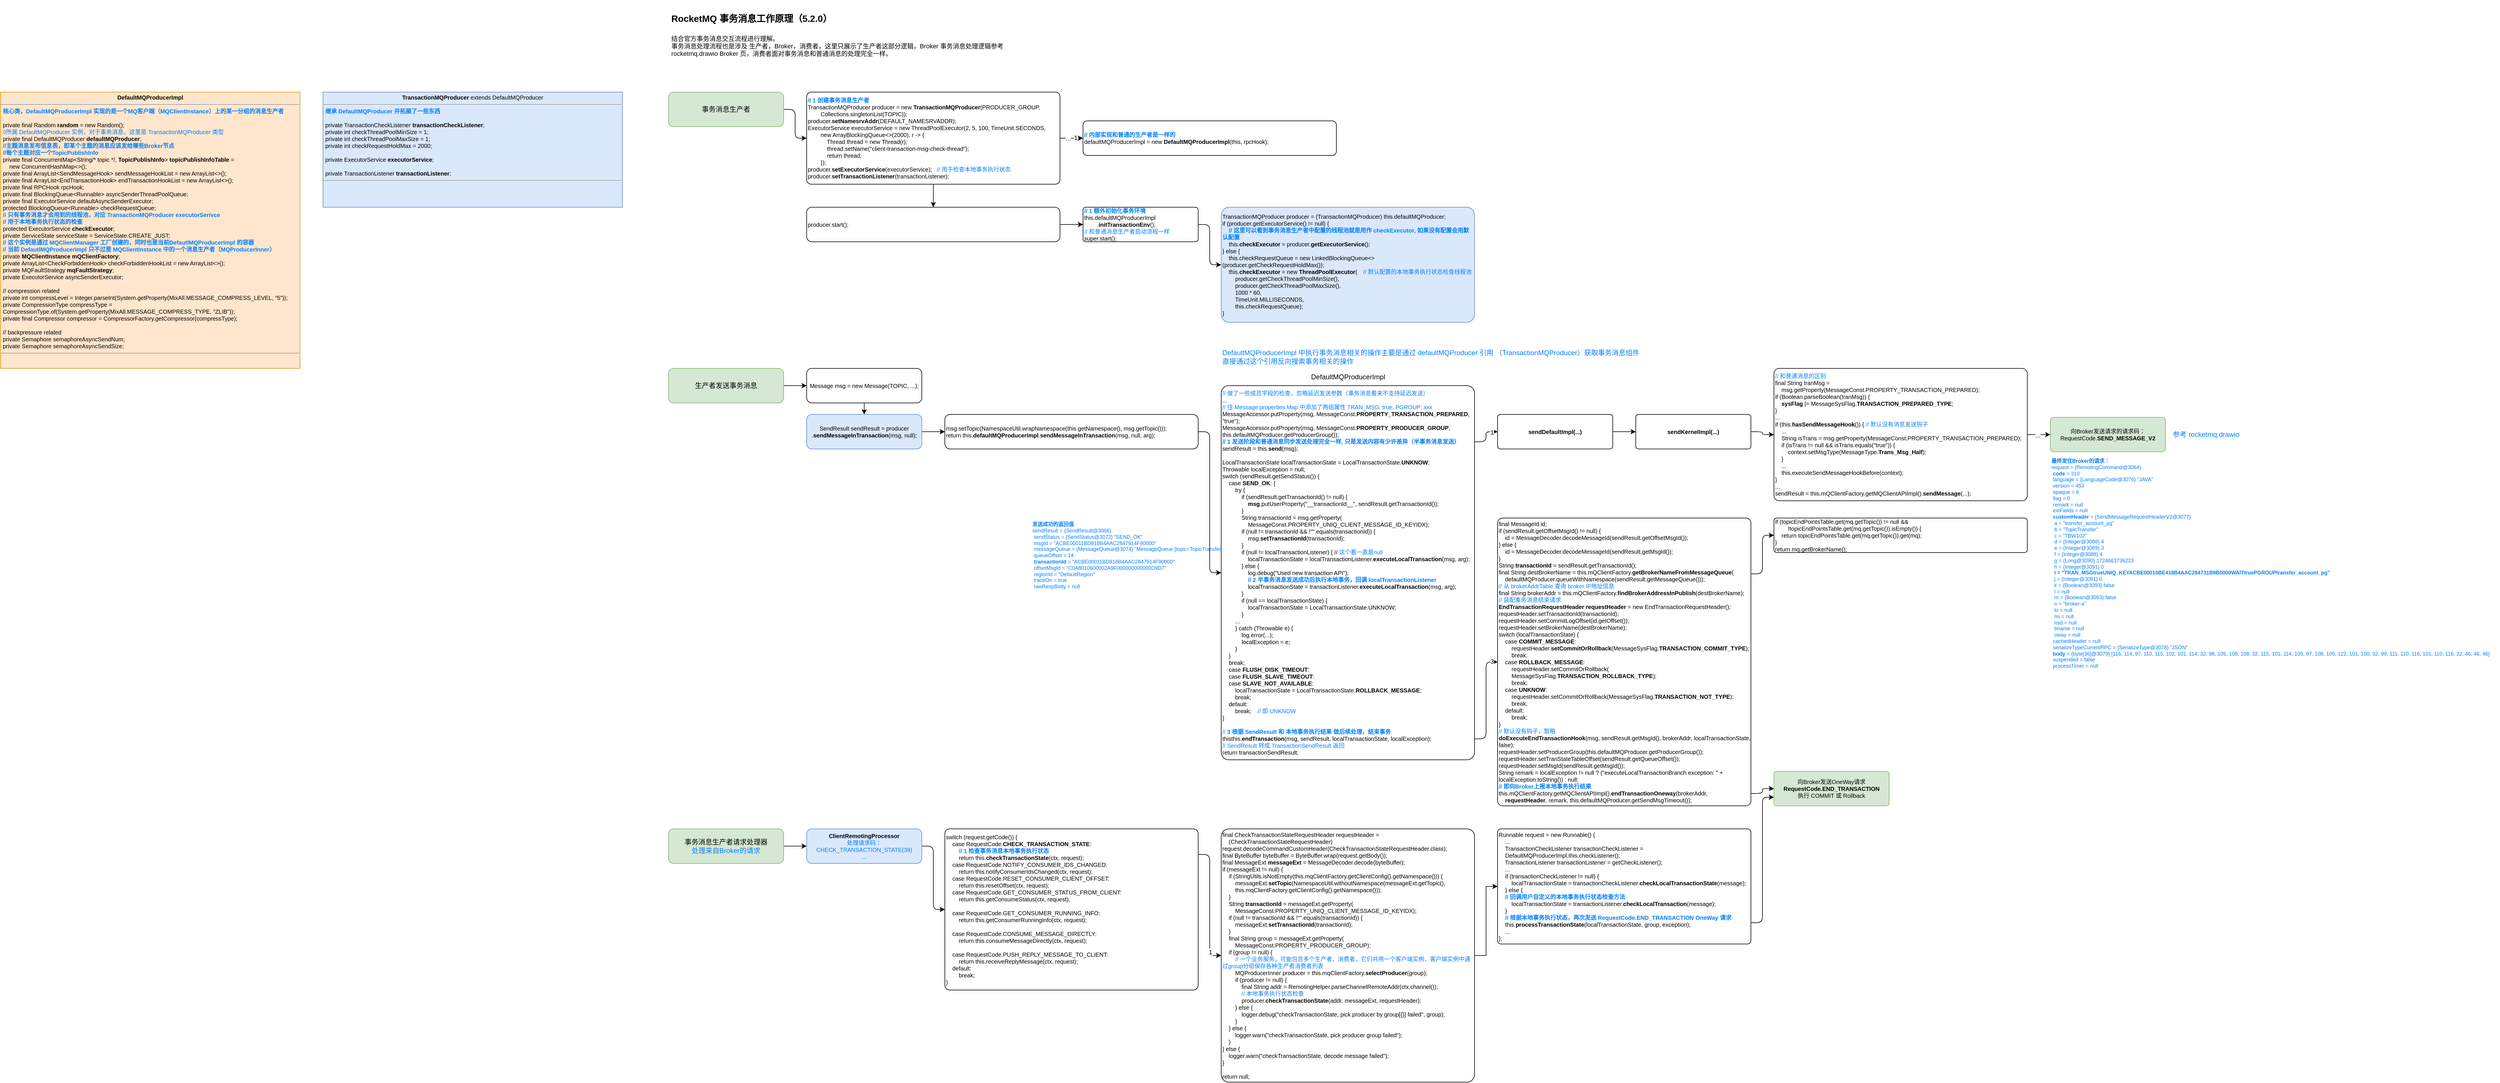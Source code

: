 <mxfile version="21.6.5" type="device">
  <diagram name="第 1 页" id="eP_VPSl60hREy0Ga1Oz-">
    <mxGraphModel dx="3088" dy="879" grid="1" gridSize="10" guides="1" tooltips="1" connect="1" arrows="1" fold="1" page="1" pageScale="1" pageWidth="827" pageHeight="1169" math="0" shadow="0">
      <root>
        <mxCell id="0" />
        <mxCell id="1" parent="0" />
        <mxCell id="byvQvC30b8q6LA63B50w-49" value="&lt;div style=&quot;font-size: 9px;&quot;&gt;&lt;b&gt;发送成功的返回值&lt;/b&gt;&lt;/div&gt;&lt;div style=&quot;font-size: 9px;&quot;&gt;sendResult = {SendResult@3066}&amp;nbsp;&lt;/div&gt;&lt;div style=&quot;font-size: 9px;&quot;&gt;&amp;nbsp;sendStatus = {SendStatus@3072} &quot;SEND_OK&quot;&lt;/div&gt;&lt;div style=&quot;font-size: 9px;&quot;&gt;&amp;nbsp;msgId = &quot;ACBE00011BD818B4AAC2847914F90000&quot;&lt;/div&gt;&lt;div style=&quot;font-size: 9px;&quot;&gt;&amp;nbsp;messageQueue = {MessageQueue@3074} &quot;MessageQueue [topic=TopicTransfer, brokerName=broker-a, queueId=0]&quot;&lt;/div&gt;&lt;div style=&quot;font-size: 9px;&quot;&gt;&amp;nbsp;queueOffset = 14&lt;/div&gt;&lt;div style=&quot;font-size: 9px;&quot;&gt;&amp;nbsp;&lt;b&gt;transactionId&lt;/b&gt; = &quot;ACBE00011BD818B4AAC2847914F90000&quot;&lt;/div&gt;&lt;div style=&quot;font-size: 9px;&quot;&gt;&amp;nbsp;offsetMsgId = &quot;C0A8010600002A9F000000000000D9D7&quot;&lt;/div&gt;&lt;div style=&quot;font-size: 9px;&quot;&gt;&amp;nbsp;regionId = &quot;DefaultRegion&quot;&lt;/div&gt;&lt;div style=&quot;font-size: 9px;&quot;&gt;&amp;nbsp;traceOn = true&lt;/div&gt;&lt;div style=&quot;font-size: 9px;&quot;&gt;&amp;nbsp;rawRespBody = null&lt;/div&gt;" style="text;html=1;align=left;verticalAlign=middle;resizable=0;points=[];autosize=1;strokeColor=none;fillColor=none;fontSize=9;fontColor=#007FFF;" parent="1" vertex="1">
          <mxGeometry x="670" y="900" width="500" height="130" as="geometry" />
        </mxCell>
        <mxCell id="byvQvC30b8q6LA63B50w-1" value="&lt;h1&gt;&lt;font style=&quot;font-size: 16px;&quot;&gt;RocketMQ 事务消息工作原理（5.2.0）&lt;/font&gt;&lt;/h1&gt;&lt;div style=&quot;font-size: 11px;&quot;&gt;结合官方事务消息交互流程进行理解。&lt;/div&gt;&lt;div style=&quot;font-size: 11px;&quot;&gt;事务消息处理流程也是涉及 生产者，Broker，消费者，这里只展示了生产者这部分逻辑，Broker 事务消息处理逻辑参考 rocketmq.drawio Broker 页，消费者面对事务消息和普通消息的处理完全一样。&lt;/div&gt;" style="text;html=1;strokeColor=none;fillColor=none;spacing=5;spacingTop=-20;whiteSpace=wrap;overflow=hidden;rounded=0;" parent="1" vertex="1">
          <mxGeometry x="40" y="10" width="660" height="110" as="geometry" />
        </mxCell>
        <mxCell id="byvQvC30b8q6LA63B50w-4" value="" style="edgeStyle=orthogonalEdgeStyle;rounded=1;orthogonalLoop=1;jettySize=auto;html=1;" parent="1" source="byvQvC30b8q6LA63B50w-2" target="byvQvC30b8q6LA63B50w-3" edge="1">
          <mxGeometry relative="1" as="geometry" />
        </mxCell>
        <mxCell id="byvQvC30b8q6LA63B50w-2" value="事务消息生产者" style="rounded=1;whiteSpace=wrap;html=1;fillColor=#d5e8d4;strokeColor=#82b366;" parent="1" vertex="1">
          <mxGeometry x="40" y="160" width="200" height="60" as="geometry" />
        </mxCell>
        <mxCell id="byvQvC30b8q6LA63B50w-6" value="" style="edgeStyle=orthogonalEdgeStyle;rounded=1;orthogonalLoop=1;jettySize=auto;html=1;" parent="1" source="byvQvC30b8q6LA63B50w-3" target="byvQvC30b8q6LA63B50w-5" edge="1">
          <mxGeometry relative="1" as="geometry" />
        </mxCell>
        <mxCell id="byvQvC30b8q6LA63B50w-7" value="..." style="edgeLabel;html=1;align=center;verticalAlign=middle;resizable=0;points=[];" parent="byvQvC30b8q6LA63B50w-6" vertex="1" connectable="0">
          <mxGeometry x="-0.3" relative="1" as="geometry">
            <mxPoint as="offset" />
          </mxGeometry>
        </mxCell>
        <mxCell id="byvQvC30b8q6LA63B50w-8" value="1" style="edgeLabel;html=1;align=center;verticalAlign=middle;resizable=0;points=[];" parent="byvQvC30b8q6LA63B50w-6" vertex="1" connectable="0">
          <mxGeometry x="0.35" y="1" relative="1" as="geometry">
            <mxPoint as="offset" />
          </mxGeometry>
        </mxCell>
        <mxCell id="byvQvC30b8q6LA63B50w-12" value="" style="edgeStyle=orthogonalEdgeStyle;rounded=1;orthogonalLoop=1;jettySize=auto;html=1;" parent="1" source="byvQvC30b8q6LA63B50w-3" target="byvQvC30b8q6LA63B50w-11" edge="1">
          <mxGeometry relative="1" as="geometry" />
        </mxCell>
        <mxCell id="byvQvC30b8q6LA63B50w-3" value="&lt;div style=&quot;font-size: 10px;&quot;&gt;&lt;font color=&quot;#007fff&quot;&gt;&lt;b&gt;// 1 创建事务消息生产者&lt;/b&gt;&lt;/font&gt;&lt;/div&gt;&lt;div style=&quot;font-size: 10px;&quot;&gt;TransactionMQProducer producer = new &lt;b&gt;TransactionMQProducer&lt;/b&gt;(PRODUCER_GROUP, &lt;span style=&quot;white-space: pre;&quot;&gt;&#x9;&lt;/span&gt;Collections.singletonList(TOPIC));&lt;/div&gt;&lt;div style=&quot;font-size: 10px;&quot;&gt;producer.&lt;b&gt;setNamesrvAddr&lt;/b&gt;(DEFAULT_NAMESRVADDR);&lt;/div&gt;&lt;div style=&quot;font-size: 10px;&quot;&gt;ExecutorService executorService = new ThreadPoolExecutor(2, 5, 100, TimeUnit.SECONDS,&lt;/div&gt;&lt;div style=&quot;font-size: 10px;&quot;&gt;&amp;nbsp; &amp;nbsp; &amp;nbsp; &amp;nbsp; new ArrayBlockingQueue&amp;lt;&amp;gt;(2000), r -&amp;gt; {&lt;/div&gt;&lt;div style=&quot;font-size: 10px;&quot;&gt;&amp;nbsp; &amp;nbsp; &amp;nbsp; &amp;nbsp; &amp;nbsp; &amp;nbsp; Thread thread = new Thread(r);&lt;/div&gt;&lt;div style=&quot;font-size: 10px;&quot;&gt;&amp;nbsp; &amp;nbsp; &amp;nbsp; &amp;nbsp; &amp;nbsp; &amp;nbsp; thread.setName(&quot;client-transaction-msg-check-thread&quot;);&lt;/div&gt;&lt;div style=&quot;font-size: 10px;&quot;&gt;&amp;nbsp; &amp;nbsp; &amp;nbsp; &amp;nbsp; &amp;nbsp; &amp;nbsp; return thread;&lt;/div&gt;&lt;div style=&quot;font-size: 10px;&quot;&gt;&amp;nbsp; &amp;nbsp; &amp;nbsp; &amp;nbsp; });&lt;/div&gt;&lt;div style=&quot;font-size: 10px;&quot;&gt;producer.&lt;b&gt;setExecutorService&lt;/b&gt;(executorService);&amp;nbsp; &amp;nbsp;&lt;font color=&quot;#007fff&quot;&gt;// 用于检查本地事务执行状态&lt;/font&gt;&lt;/div&gt;&lt;div style=&quot;font-size: 10px;&quot;&gt;producer.&lt;b&gt;setTransactionListener&lt;/b&gt;(transactionListener);&lt;/div&gt;" style="rounded=1;whiteSpace=wrap;html=1;arcSize=5;align=left;fontSize=10;" parent="1" vertex="1">
          <mxGeometry x="280" y="160" width="440" height="160" as="geometry" />
        </mxCell>
        <mxCell id="byvQvC30b8q6LA63B50w-5" value="&lt;div style=&quot;&quot;&gt;&lt;/div&gt;&lt;font color=&quot;#007fff&quot;&gt;&lt;b&gt;// 内部实现和普通的生产者是一样的&lt;/b&gt;&lt;/font&gt;&lt;div style=&quot;&quot;&gt;defaultMQProducerImpl = new &lt;b&gt;DefaultMQProducerImpl&lt;/b&gt;(this, rpcHook);&lt;/div&gt;" style="rounded=1;whiteSpace=wrap;html=1;arcSize=12;align=left;fontSize=10;" parent="1" vertex="1">
          <mxGeometry x="760" y="210" width="440" height="60" as="geometry" />
        </mxCell>
        <mxCell id="byvQvC30b8q6LA63B50w-10" value="&lt;p style=&quot;margin: 4px 0px 0px; text-align: center;&quot;&gt;&lt;b&gt;TransactionMQProducer &lt;/b&gt;extends DefaultMQProducer&lt;br&gt;&lt;/p&gt;&lt;hr style=&quot;font-size: 10px;&quot;&gt;&lt;p style=&quot;margin: 0px 0px 0px 4px;&quot;&gt;&lt;font color=&quot;#007fff&quot;&gt;&lt;b&gt;继承 DefaultMQProducer 并拓展了一些东西&lt;/b&gt;&lt;/font&gt;&lt;/p&gt;&lt;p style=&quot;margin: 0px 0px 0px 4px;&quot;&gt;&lt;br&gt;&lt;/p&gt;&lt;p style=&quot;margin: 0px 0px 0px 4px;&quot;&gt;private TransactionCheckListener &lt;b&gt;transactionCheckListener&lt;/b&gt;;&lt;/p&gt;&lt;p style=&quot;margin: 0px 0px 0px 4px;&quot;&gt;private int checkThreadPoolMinSize = 1;&lt;/p&gt;&lt;p style=&quot;margin: 0px 0px 0px 4px;&quot;&gt;private int checkThreadPoolMaxSize = 1;&lt;/p&gt;&lt;p style=&quot;margin: 0px 0px 0px 4px;&quot;&gt;private int checkRequestHoldMax = 2000;&lt;/p&gt;&lt;p style=&quot;margin: 0px 0px 0px 4px;&quot;&gt;&lt;br&gt;&lt;/p&gt;&lt;p style=&quot;margin: 0px 0px 0px 4px;&quot;&gt;private ExecutorService &lt;b&gt;executorService&lt;/b&gt;;&lt;/p&gt;&lt;p style=&quot;margin: 0px 0px 0px 4px;&quot;&gt;&lt;br&gt;&lt;/p&gt;&lt;p style=&quot;margin: 0px 0px 0px 4px;&quot;&gt;private TransactionListener &lt;b&gt;transactionListener&lt;/b&gt;;&lt;/p&gt;&lt;hr style=&quot;font-size: 10px;&quot;&gt;&lt;p style=&quot;margin: 0px 0px 0px 4px; font-size: 10px;&quot;&gt;&lt;br&gt;&lt;/p&gt;" style="verticalAlign=top;align=left;overflow=fill;fontSize=10;fontFamily=Helvetica;html=1;whiteSpace=wrap;fillColor=#dae8fc;strokeColor=#6c8ebf;" parent="1" vertex="1">
          <mxGeometry x="-560" y="160" width="520" height="200" as="geometry" />
        </mxCell>
        <mxCell id="byvQvC30b8q6LA63B50w-27" value="" style="edgeStyle=orthogonalEdgeStyle;rounded=1;orthogonalLoop=1;jettySize=auto;html=1;" parent="1" source="byvQvC30b8q6LA63B50w-11" target="byvQvC30b8q6LA63B50w-26" edge="1">
          <mxGeometry relative="1" as="geometry" />
        </mxCell>
        <mxCell id="byvQvC30b8q6LA63B50w-11" value="&lt;div style=&quot;&quot;&gt;&lt;span style=&quot;background-color: initial;&quot;&gt;producer.start();&lt;/span&gt;&lt;br&gt;&lt;/div&gt;" style="rounded=1;whiteSpace=wrap;html=1;arcSize=15;align=left;fontSize=10;" parent="1" vertex="1">
          <mxGeometry x="280" y="360" width="440" height="60" as="geometry" />
        </mxCell>
        <mxCell id="byvQvC30b8q6LA63B50w-15" value="" style="edgeStyle=orthogonalEdgeStyle;rounded=1;orthogonalLoop=1;jettySize=auto;html=1;" parent="1" source="byvQvC30b8q6LA63B50w-13" target="byvQvC30b8q6LA63B50w-14" edge="1">
          <mxGeometry relative="1" as="geometry" />
        </mxCell>
        <mxCell id="byvQvC30b8q6LA63B50w-13" value="生产者发送事务消息" style="rounded=1;whiteSpace=wrap;html=1;fillColor=#d5e8d4;strokeColor=#82b366;" parent="1" vertex="1">
          <mxGeometry x="40" y="640" width="200" height="60" as="geometry" />
        </mxCell>
        <mxCell id="byvQvC30b8q6LA63B50w-17" value="" style="edgeStyle=orthogonalEdgeStyle;rounded=1;orthogonalLoop=1;jettySize=auto;html=1;" parent="1" source="byvQvC30b8q6LA63B50w-14" target="byvQvC30b8q6LA63B50w-16" edge="1">
          <mxGeometry relative="1" as="geometry" />
        </mxCell>
        <mxCell id="byvQvC30b8q6LA63B50w-14" value="Message msg = new Message(TOPIC, ...);" style="rounded=1;whiteSpace=wrap;html=1;fontSize=10;" parent="1" vertex="1">
          <mxGeometry x="280" y="640" width="200" height="60" as="geometry" />
        </mxCell>
        <mxCell id="byvQvC30b8q6LA63B50w-19" value="" style="edgeStyle=orthogonalEdgeStyle;rounded=1;orthogonalLoop=1;jettySize=auto;html=1;" parent="1" source="byvQvC30b8q6LA63B50w-16" target="byvQvC30b8q6LA63B50w-18" edge="1">
          <mxGeometry relative="1" as="geometry" />
        </mxCell>
        <mxCell id="byvQvC30b8q6LA63B50w-16" value="SendResult sendResult = producer&lt;br&gt;.&lt;b&gt;sendMessageInTransaction&lt;/b&gt;(msg, null);" style="rounded=1;whiteSpace=wrap;html=1;fontSize=10;fillColor=#dae8fc;strokeColor=#6c8ebf;" parent="1" vertex="1">
          <mxGeometry x="280" y="720" width="200" height="60" as="geometry" />
        </mxCell>
        <mxCell id="byvQvC30b8q6LA63B50w-21" value="" style="edgeStyle=orthogonalEdgeStyle;rounded=1;orthogonalLoop=1;jettySize=auto;html=1;" parent="1" source="byvQvC30b8q6LA63B50w-18" target="byvQvC30b8q6LA63B50w-20" edge="1">
          <mxGeometry relative="1" as="geometry" />
        </mxCell>
        <mxCell id="byvQvC30b8q6LA63B50w-18" value="msg.setTopic(NamespaceUtil.wrapNamespace(this.getNamespace(), msg.getTopic()));&lt;br&gt;return this.&lt;b&gt;defaultMQProducerImpl&lt;/b&gt;.&lt;b&gt;sendMessageInTransaction&lt;/b&gt;(msg, null, arg);" style="rounded=1;whiteSpace=wrap;html=1;fontSize=10;align=left;" parent="1" vertex="1">
          <mxGeometry x="520" y="720" width="440" height="60" as="geometry" />
        </mxCell>
        <mxCell id="byvQvC30b8q6LA63B50w-32" value="" style="edgeStyle=orthogonalEdgeStyle;rounded=1;orthogonalLoop=1;jettySize=auto;html=1;entryX=0;entryY=0.5;entryDx=0;entryDy=0;exitX=0.998;exitY=0.15;exitDx=0;exitDy=0;exitPerimeter=0;" parent="1" source="byvQvC30b8q6LA63B50w-20" target="byvQvC30b8q6LA63B50w-35" edge="1">
          <mxGeometry relative="1" as="geometry">
            <mxPoint x="1480" y="750" as="targetPoint" />
          </mxGeometry>
        </mxCell>
        <mxCell id="byvQvC30b8q6LA63B50w-34" value="1" style="edgeLabel;html=1;align=center;verticalAlign=middle;resizable=0;points=[];" parent="byvQvC30b8q6LA63B50w-32" vertex="1" connectable="0">
          <mxGeometry x="0.166" y="2" relative="1" as="geometry">
            <mxPoint x="12" y="-4" as="offset" />
          </mxGeometry>
        </mxCell>
        <mxCell id="byvQvC30b8q6LA63B50w-47" style="edgeStyle=orthogonalEdgeStyle;rounded=1;orthogonalLoop=1;jettySize=auto;html=1;exitX=1;exitY=0.944;exitDx=0;exitDy=0;entryX=0;entryY=0.5;entryDx=0;entryDy=0;exitPerimeter=0;" parent="1" source="byvQvC30b8q6LA63B50w-20" target="byvQvC30b8q6LA63B50w-46" edge="1">
          <mxGeometry relative="1" as="geometry" />
        </mxCell>
        <mxCell id="byvQvC30b8q6LA63B50w-48" value="3" style="edgeLabel;html=1;align=center;verticalAlign=middle;resizable=0;points=[];" parent="byvQvC30b8q6LA63B50w-47" vertex="1" connectable="0">
          <mxGeometry x="0.708" y="-1" relative="1" as="geometry">
            <mxPoint x="9" y="-6" as="offset" />
          </mxGeometry>
        </mxCell>
        <mxCell id="byvQvC30b8q6LA63B50w-20" value="&lt;font color=&quot;#007fff&quot;&gt;// 做了一些成员字段的检查，忽略延迟发送参数（事务消息看来不支持延迟发送）&lt;br&gt;&lt;/font&gt;...&lt;br&gt;&lt;font color=&quot;#007fff&quot;&gt;// 往 Message properties Map 中添加了两组属性&amp;nbsp;TRAN_MSG: true,&amp;nbsp;PGROUP: xxx&lt;/font&gt;&lt;br&gt;MessageAccessor.putProperty(msg, MessageConst.&lt;b&gt;PROPERTY_TRANSACTION_PREPARED&lt;/b&gt;, &quot;true&quot;);&lt;br&gt;MessageAccessor.putProperty(msg, MessageConst.&lt;b&gt;PROPERTY_PRODUCER_GROUP&lt;/b&gt;, this.defaultMQProducer.getProducerGroup());&lt;br&gt;&lt;b&gt;&lt;font color=&quot;#007fff&quot;&gt;// 1 发送阶段和普通消息同步发送处理完全一样, 只是发送内容有少许差异（半事务消息发送）&lt;/font&gt;&lt;br&gt;&lt;/b&gt;sendResult = this.&lt;b&gt;send&lt;/b&gt;(msg);&lt;br&gt;&lt;br&gt;&lt;div&gt;LocalTransactionState localTransactionState = LocalTransactionState.&lt;b&gt;UNKNOW&lt;/b&gt;;&lt;/div&gt;&lt;div&gt;Throwable localException = null;&lt;/div&gt;&lt;div&gt;switch (sendResult.getSendStatus()) {&lt;/div&gt;&lt;div&gt;&amp;nbsp; &amp;nbsp; case &lt;b&gt;SEND_OK&lt;/b&gt;: {&lt;/div&gt;&lt;div&gt;&amp;nbsp; &amp;nbsp; &amp;nbsp; &amp;nbsp; try {&lt;/div&gt;&lt;div&gt;&amp;nbsp; &amp;nbsp; &amp;nbsp; &amp;nbsp; &amp;nbsp; &amp;nbsp; if (sendResult.getTransactionId() != null) {&lt;/div&gt;&lt;div&gt;&amp;nbsp; &amp;nbsp; &amp;nbsp; &amp;nbsp; &amp;nbsp; &amp;nbsp; &amp;nbsp; &amp;nbsp; &lt;b&gt;msg&lt;/b&gt;.putUserProperty(&quot;__transactionId__&quot;, sendResult.getTransactionId());&lt;/div&gt;&lt;div&gt;&amp;nbsp; &amp;nbsp; &amp;nbsp; &amp;nbsp; &amp;nbsp; &amp;nbsp; }&lt;/div&gt;&lt;div&gt;&amp;nbsp; &amp;nbsp; &amp;nbsp; &amp;nbsp; &amp;nbsp; &amp;nbsp; String transactionId = msg.getProperty(&lt;br&gt;&lt;span style=&quot;&quot;&gt;&lt;span style=&quot;&quot;&gt;&amp;nbsp;&amp;nbsp;&amp;nbsp;&amp;nbsp;&lt;/span&gt;&lt;/span&gt;&amp;nbsp; &amp;nbsp; &amp;nbsp; &amp;nbsp; &amp;nbsp; &amp;nbsp; MessageConst.PROPERTY_UNIQ_CLIENT_MESSAGE_ID_KEYIDX);&lt;/div&gt;&lt;div&gt;&amp;nbsp; &amp;nbsp; &amp;nbsp; &amp;nbsp; &amp;nbsp; &amp;nbsp; if (null != transactionId &amp;amp;&amp;amp; !&quot;&quot;.equals(transactionId)) {&lt;/div&gt;&lt;div&gt;&amp;nbsp; &amp;nbsp; &amp;nbsp; &amp;nbsp; &amp;nbsp; &amp;nbsp; &amp;nbsp; &amp;nbsp; msg.&lt;b&gt;setTransactionId&lt;/b&gt;(transactionId);&lt;/div&gt;&lt;div&gt;&amp;nbsp; &amp;nbsp; &amp;nbsp; &amp;nbsp; &amp;nbsp; &amp;nbsp; }&lt;/div&gt;&lt;div&gt;&amp;nbsp; &amp;nbsp; &amp;nbsp; &amp;nbsp; &amp;nbsp; &amp;nbsp; if (null != localTransactionListener) { //&lt;font color=&quot;#007fff&quot;&gt; 这个看一直是null&lt;/font&gt;&lt;/div&gt;&lt;div&gt;&amp;nbsp; &amp;nbsp; &amp;nbsp; &amp;nbsp; &amp;nbsp; &amp;nbsp; &amp;nbsp; &amp;nbsp; localTransactionState = localTransactionListener.&lt;b&gt;executeLocalTransaction&lt;/b&gt;(msg, arg);&lt;/div&gt;&lt;div&gt;&amp;nbsp; &amp;nbsp; &amp;nbsp; &amp;nbsp; &amp;nbsp; &amp;nbsp; } else {&lt;/div&gt;&lt;div&gt;&amp;nbsp; &amp;nbsp; &amp;nbsp; &amp;nbsp; &amp;nbsp; &amp;nbsp; &amp;nbsp; &amp;nbsp; log.debug(&quot;Used new transaction API&quot;);&lt;/div&gt;&lt;font color=&quot;#007fff&quot;&gt;&lt;b&gt;&amp;nbsp; &amp;nbsp; &amp;nbsp; &amp;nbsp; &amp;nbsp; &amp;nbsp; &amp;nbsp; &amp;nbsp; // 2 半事务消息发送成功后执行本地事务，回调  localTransactionListener&lt;/b&gt;&lt;/font&gt;&lt;div&gt;&amp;nbsp; &amp;nbsp; &amp;nbsp; &amp;nbsp; &amp;nbsp; &amp;nbsp; &amp;nbsp; &amp;nbsp; localTransactionState = transactionListener.&lt;b&gt;executeLocalTransaction&lt;/b&gt;(msg, arg);&lt;/div&gt;&lt;div&gt;&amp;nbsp; &amp;nbsp; &amp;nbsp; &amp;nbsp; &amp;nbsp; &amp;nbsp; }&lt;/div&gt;&lt;div&gt;&amp;nbsp; &amp;nbsp; &amp;nbsp; &amp;nbsp; &amp;nbsp; &amp;nbsp; if (null == localTransactionState) {&lt;/div&gt;&lt;div&gt;&amp;nbsp; &amp;nbsp; &amp;nbsp; &amp;nbsp; &amp;nbsp; &amp;nbsp; &amp;nbsp; &amp;nbsp; localTransactionState = LocalTransactionState.UNKNOW;&lt;/div&gt;&lt;div&gt;&amp;nbsp; &amp;nbsp; &amp;nbsp; &amp;nbsp; &amp;nbsp; &amp;nbsp; }&lt;/div&gt;&lt;div&gt;&lt;span style=&quot;&quot;&gt;&lt;span style=&quot;white-space: pre;&quot;&gt;&amp;nbsp;&amp;nbsp;&amp;nbsp;&amp;nbsp;&lt;/span&gt;&lt;/span&gt;&amp;nbsp; &amp;nbsp; ...&lt;br&gt;&lt;/div&gt;&lt;div&gt;&amp;nbsp; &amp;nbsp; &amp;nbsp; &amp;nbsp; } catch (Throwable e) {&lt;/div&gt;&lt;div&gt;&amp;nbsp; &amp;nbsp; &amp;nbsp; &amp;nbsp; &amp;nbsp; &amp;nbsp; log.error(...&lt;span style=&quot;background-color: initial;&quot;&gt;);&lt;/span&gt;&lt;/div&gt;&lt;div&gt;&amp;nbsp; &amp;nbsp; &amp;nbsp; &amp;nbsp; &amp;nbsp; &amp;nbsp; localException = e;&lt;/div&gt;&lt;div&gt;&amp;nbsp; &amp;nbsp; &amp;nbsp; &amp;nbsp; }&lt;/div&gt;&lt;div&gt;&amp;nbsp; &amp;nbsp; }&lt;/div&gt;&lt;div&gt;&amp;nbsp; &amp;nbsp; break;&lt;/div&gt;&lt;div&gt;&amp;nbsp; &amp;nbsp; case &lt;b&gt;FLUSH_DISK_TIMEOUT&lt;/b&gt;:&lt;/div&gt;&lt;div&gt;&amp;nbsp; &amp;nbsp; case &lt;b&gt;FLUSH_SLAVE_TIMEOUT&lt;/b&gt;:&lt;/div&gt;&lt;div&gt;&amp;nbsp; &amp;nbsp; case &lt;b&gt;SLAVE_NOT_AVAILABLE&lt;/b&gt;:&lt;/div&gt;&lt;div&gt;&amp;nbsp; &amp;nbsp; &amp;nbsp; &amp;nbsp; localTransactionState = LocalTransactionState.&lt;b&gt;ROLLBACK_MESSAGE&lt;/b&gt;;&lt;/div&gt;&lt;div&gt;&amp;nbsp; &amp;nbsp; &amp;nbsp; &amp;nbsp; break;&lt;/div&gt;&lt;div&gt;&amp;nbsp; &amp;nbsp; default:&lt;/div&gt;&lt;div&gt;&amp;nbsp; &amp;nbsp; &amp;nbsp; &amp;nbsp; break;&lt;span style=&quot;&quot;&gt;&lt;span style=&quot;&quot;&gt;&amp;nbsp;&amp;nbsp;&amp;nbsp;&amp;nbsp;&lt;/span&gt;&lt;/span&gt;&lt;font color=&quot;#007fff&quot;&gt;// 即 UNKNOW&lt;/font&gt;&lt;/div&gt;&lt;div&gt;}&lt;/div&gt;&lt;div&gt;&lt;br&gt;&lt;/div&gt;&lt;font color=&quot;#007fff&quot;&gt;// &lt;b&gt;3 根据 SendResult 和 本地事务执行结果 做后续处理，结束事务&lt;/b&gt;&lt;br&gt;&lt;/font&gt;thisthis.&lt;b&gt;endTransaction&lt;/b&gt;(msg, sendResult, localTransactionState, localException);&lt;br&gt;&lt;font color=&quot;#007fff&quot;&gt;// SendResult 转成&amp;nbsp;TransactionSendResult 返回&lt;br&gt;&lt;/font&gt;return transactionSendResult;" style="rounded=1;whiteSpace=wrap;html=1;fontSize=10;align=left;arcSize=3;" parent="1" vertex="1">
          <mxGeometry x="1000" y="670" width="440" height="650" as="geometry" />
        </mxCell>
        <mxCell id="byvQvC30b8q6LA63B50w-22" value="DefaultMQProducerImpl" style="text;html=1;align=center;verticalAlign=middle;resizable=0;points=[];autosize=1;strokeColor=none;fillColor=none;" parent="1" vertex="1">
          <mxGeometry x="1145" y="640" width="150" height="30" as="geometry" />
        </mxCell>
        <mxCell id="byvQvC30b8q6LA63B50w-24" value="&lt;p style=&quot;margin: 4px 0px 0px; text-align: center;&quot;&gt;&lt;b&gt;DefaultMQProducerImpl&lt;/b&gt;&lt;br&gt;&lt;/p&gt;&lt;hr style=&quot;font-size: 10px;&quot;&gt;&lt;p style=&quot;margin: 0px 0px 0px 4px;&quot;&gt;&lt;b&gt;&lt;font color=&quot;#007fff&quot;&gt;核心类，DefaultMQProducerImpl 实现的是一个MQ客户端（MQClientInstance）上的某一分组的消息生产者&lt;/font&gt;&lt;/b&gt;&lt;/p&gt;&lt;p style=&quot;margin: 0px 0px 0px 4px;&quot;&gt;&lt;br&gt;&lt;/p&gt;&lt;p style=&quot;margin: 0px 0px 0px 4px;&quot;&gt;private final Random &lt;b&gt;random&lt;/b&gt; = new Random();&lt;/p&gt;&lt;p style=&quot;margin: 0px 0px 0px 4px;&quot;&gt;&lt;font color=&quot;#007fff&quot;&gt;//所属 DefaultMQProducer 实例，对于事务消息，这里是 TransactionMQProducer 类型&lt;/font&gt;&lt;/p&gt;&lt;p style=&quot;margin: 0px 0px 0px 4px;&quot;&gt;private final DefaultMQProducer &lt;b&gt;defaultMQProducer&lt;/b&gt;;&lt;/p&gt;&lt;p style=&quot;margin: 0px 0px 0px 4px;&quot;&gt;&lt;font color=&quot;#007fff&quot;&gt;&lt;b&gt;//主题消息发布信息表，即某个主题的消息应该发给哪些Broker节点&lt;/b&gt;&lt;/font&gt;&lt;/p&gt;&lt;p style=&quot;margin: 0px 0px 0px 4px;&quot;&gt;&lt;font color=&quot;#007fff&quot;&gt;&lt;b&gt;//每个主题对应一个TopicPublishInfo&lt;/b&gt;&lt;/font&gt;&lt;/p&gt;&lt;p style=&quot;margin: 0px 0px 0px 4px;&quot;&gt;private final ConcurrentMap&amp;lt;String/* topic */, &lt;b&gt;TopicPublishInfo&lt;/b&gt;&amp;gt; &lt;b&gt;topicPublishInfoTable&lt;/b&gt; =&lt;/p&gt;&lt;p style=&quot;margin: 0px 0px 0px 4px;&quot;&gt;&amp;nbsp; &amp;nbsp; new ConcurrentHashMap&amp;lt;&amp;gt;();&lt;/p&gt;&lt;p style=&quot;margin: 0px 0px 0px 4px;&quot;&gt;private final ArrayList&amp;lt;SendMessageHook&amp;gt; sendMessageHookList = new ArrayList&amp;lt;&amp;gt;();&lt;/p&gt;&lt;p style=&quot;margin: 0px 0px 0px 4px;&quot;&gt;private final ArrayList&amp;lt;EndTransactionHook&amp;gt; endTransactionHookList = new ArrayList&amp;lt;&amp;gt;();&lt;/p&gt;&lt;p style=&quot;margin: 0px 0px 0px 4px;&quot;&gt;private final RPCHook rpcHook;&lt;/p&gt;&lt;p style=&quot;margin: 0px 0px 0px 4px;&quot;&gt;private final BlockingQueue&amp;lt;Runnable&amp;gt; asyncSenderThreadPoolQueue;&lt;/p&gt;&lt;p style=&quot;margin: 0px 0px 0px 4px;&quot;&gt;private final ExecutorService defaultAsyncSenderExecutor;&lt;/p&gt;&lt;p style=&quot;margin: 0px 0px 0px 4px;&quot;&gt;protected BlockingQueue&amp;lt;Runnable&amp;gt; checkRequestQueue;&lt;/p&gt;&lt;p style=&quot;margin: 0px 0px 0px 4px;&quot;&gt;&lt;b&gt;&lt;font color=&quot;#007fff&quot;&gt;// 只有事务消息才会用到的线程池，对应&amp;nbsp;TransactionMQProducer executorSerivce&lt;/font&gt;&lt;/b&gt;&lt;/p&gt;&lt;p style=&quot;margin: 0px 0px 0px 4px;&quot;&gt;&lt;b&gt;&lt;font color=&quot;#007fff&quot;&gt;// 用于本地事务执行状态的检查&lt;/font&gt;&lt;/b&gt;&lt;/p&gt;&lt;p style=&quot;margin: 0px 0px 0px 4px;&quot;&gt;protected ExecutorService &lt;b&gt;checkExecutor&lt;/b&gt;;&lt;/p&gt;&lt;p style=&quot;margin: 0px 0px 0px 4px;&quot;&gt;private ServiceState serviceState = ServiceState.CREATE_JUST;&lt;/p&gt;&lt;p style=&quot;margin: 0px 0px 0px 4px;&quot;&gt;&lt;font color=&quot;#007fff&quot;&gt;&lt;b&gt;// 这个实例是通过 MQClientManager 工厂创建的，同时也是当前DefautlMQProducerImpl 的容器&lt;/b&gt;&lt;/font&gt;&lt;/p&gt;&lt;p style=&quot;margin: 0px 0px 0px 4px;&quot;&gt;&lt;b&gt;&lt;font color=&quot;#007fff&quot;&gt;// 当前 DefautlMQProducerImpl 只不过是 MQClientInstance 中的一个消息生产者（MQProducerInner&lt;/font&gt;&lt;font color=&quot;#007fff&quot;&gt;）&lt;/font&gt;&lt;/b&gt;&lt;/p&gt;&lt;p style=&quot;margin: 0px 0px 0px 4px;&quot;&gt;private &lt;b&gt;MQClientInstance&lt;/b&gt; &lt;b&gt;mQClientFactory&lt;/b&gt;;&lt;/p&gt;&lt;p style=&quot;margin: 0px 0px 0px 4px;&quot;&gt;private ArrayList&amp;lt;CheckForbiddenHook&amp;gt; checkForbiddenHookList = new ArrayList&amp;lt;&amp;gt;();&lt;/p&gt;&lt;p style=&quot;margin: 0px 0px 0px 4px;&quot;&gt;private MQFaultStrategy &lt;b&gt;mqFaultStrategy&lt;/b&gt;;&lt;/p&gt;&lt;p style=&quot;margin: 0px 0px 0px 4px;&quot;&gt;private ExecutorService asyncSenderExecutor;&lt;/p&gt;&lt;p style=&quot;margin: 0px 0px 0px 4px;&quot;&gt;&lt;br&gt;&lt;/p&gt;&lt;p style=&quot;margin: 0px 0px 0px 4px;&quot;&gt;// compression related&lt;/p&gt;&lt;p style=&quot;margin: 0px 0px 0px 4px;&quot;&gt;private int compressLevel = Integer.parseInt(System.getProperty(MixAll.MESSAGE_COMPRESS_LEVEL, &quot;5&quot;));&lt;/p&gt;&lt;p style=&quot;margin: 0px 0px 0px 4px;&quot;&gt;private CompressionType compressType = CompressionType.of(System.getProperty(MixAll.MESSAGE_COMPRESS_TYPE, &quot;ZLIB&quot;));&lt;/p&gt;&lt;p style=&quot;margin: 0px 0px 0px 4px;&quot;&gt;private final Compressor compressor = CompressorFactory.getCompressor(compressType);&lt;/p&gt;&lt;p style=&quot;margin: 0px 0px 0px 4px;&quot;&gt;&lt;br&gt;&lt;/p&gt;&lt;p style=&quot;margin: 0px 0px 0px 4px;&quot;&gt;// backpressure related&lt;/p&gt;&lt;p style=&quot;margin: 0px 0px 0px 4px;&quot;&gt;private Semaphore semaphoreAsyncSendNum;&lt;/p&gt;&lt;p style=&quot;margin: 0px 0px 0px 4px;&quot;&gt;private Semaphore semaphoreAsyncSendSize;&lt;/p&gt;&lt;hr style=&quot;font-size: 10px;&quot;&gt;&lt;p style=&quot;margin: 0px 0px 0px 4px; font-size: 10px;&quot;&gt;&lt;br&gt;&lt;/p&gt;" style="verticalAlign=top;align=left;overflow=fill;fontSize=10;fontFamily=Helvetica;html=1;whiteSpace=wrap;fillColor=#ffe6cc;strokeColor=#d79b00;" parent="1" vertex="1">
          <mxGeometry x="-1120" y="160" width="520" height="480" as="geometry" />
        </mxCell>
        <mxCell id="byvQvC30b8q6LA63B50w-25" value="&lt;font color=&quot;#007fff&quot;&gt;DefaultMQProducerImpl 中执行事务消息相关的操作主要是通过 defaultMQProducer 引用 （TransactionMQProducer）获取事务消息组件&lt;br&gt;直接通过这个引用反向搜索事务相关的操作&lt;br&gt;&lt;/font&gt;" style="text;html=1;align=left;verticalAlign=middle;resizable=0;points=[];autosize=1;strokeColor=none;fillColor=none;" parent="1" vertex="1">
          <mxGeometry x="1000" y="600" width="750" height="40" as="geometry" />
        </mxCell>
        <mxCell id="byvQvC30b8q6LA63B50w-29" value="" style="edgeStyle=orthogonalEdgeStyle;rounded=1;orthogonalLoop=1;jettySize=auto;html=1;" parent="1" source="byvQvC30b8q6LA63B50w-26" target="byvQvC30b8q6LA63B50w-28" edge="1">
          <mxGeometry relative="1" as="geometry" />
        </mxCell>
        <mxCell id="byvQvC30b8q6LA63B50w-26" value="&lt;div style=&quot;&quot;&gt;&lt;font color=&quot;#007fff&quot;&gt;&lt;b&gt;// 1 额外初始化事务环境&lt;/b&gt;&lt;/font&gt;&lt;/div&gt;&lt;div style=&quot;&quot;&gt;this.defaultMQProducerImpl&lt;/div&gt;&lt;div style=&quot;&quot;&gt;&lt;span style=&quot;white-space: pre;&quot;&gt;&#x9;&lt;/span&gt;.&lt;b&gt;initTransactionEnv&lt;/b&gt;();&lt;/div&gt;&lt;div style=&quot;&quot;&gt;&lt;font color=&quot;#007fff&quot;&gt;// 和普通消息生产者启动流程一样&lt;/font&gt;&lt;/div&gt;&lt;div style=&quot;&quot;&gt;super.start();&lt;br&gt;&lt;/div&gt;" style="rounded=1;whiteSpace=wrap;html=1;arcSize=8;align=left;fontSize=10;" parent="1" vertex="1">
          <mxGeometry x="760" y="360" width="200" height="60" as="geometry" />
        </mxCell>
        <mxCell id="byvQvC30b8q6LA63B50w-28" value="&lt;div style=&quot;&quot;&gt;&lt;div&gt;TransactionMQProducer producer = (TransactionMQProducer) this.defaultMQProducer;&lt;/div&gt;&lt;div&gt;if (producer.getExecutorService() != null) {&lt;/div&gt;&lt;div&gt;&lt;font color=&quot;#007fff&quot;&gt;&lt;b&gt;&amp;nbsp; &amp;nbsp; // 这里可以看到事务消息生产者中配置的线程池就是用作 checkExecutor, 如果没有配置会用默认配置&lt;/b&gt;&lt;/font&gt;&lt;/div&gt;&lt;div&gt;&amp;nbsp; &amp;nbsp; this.&lt;b&gt;checkExecutor&lt;/b&gt; = producer.&lt;b&gt;getExecutorService&lt;/b&gt;();&lt;/div&gt;&lt;div&gt;} else {&lt;/div&gt;&lt;div&gt;&amp;nbsp; &amp;nbsp; this.checkRequestQueue = new LinkedBlockingQueue&amp;lt;&amp;gt;(producer.getCheckRequestHoldMax());&lt;/div&gt;&lt;div&gt;&amp;nbsp; &amp;nbsp; this.&lt;b&gt;checkExecutor&lt;/b&gt; = new &lt;b&gt;ThreadPoolExecutor&lt;/b&gt;(&lt;span style=&quot;white-space: pre;&quot;&gt;&#x9;&lt;/span&gt;&lt;font color=&quot;#007fff&quot;&gt;// 默认配置的本地事务执行状态检查线程池&lt;/font&gt;&lt;/div&gt;&lt;div&gt;&amp;nbsp; &amp;nbsp; &amp;nbsp; &amp;nbsp; producer.getCheckThreadPoolMinSize(),&lt;/div&gt;&lt;div&gt;&amp;nbsp; &amp;nbsp; &amp;nbsp; &amp;nbsp; producer.getCheckThreadPoolMaxSize(),&lt;/div&gt;&lt;div&gt;&amp;nbsp; &amp;nbsp; &amp;nbsp; &amp;nbsp; 1000 * 60,&lt;/div&gt;&lt;div&gt;&amp;nbsp; &amp;nbsp; &amp;nbsp; &amp;nbsp; TimeUnit.MILLISECONDS,&lt;/div&gt;&lt;div&gt;&amp;nbsp; &amp;nbsp; &amp;nbsp; &amp;nbsp; this.checkRequestQueue);&lt;/div&gt;&lt;div&gt;}&lt;/div&gt;&lt;/div&gt;" style="rounded=1;whiteSpace=wrap;html=1;arcSize=7;align=left;fontSize=10;fillColor=#dae8fc;strokeColor=#6c8ebf;" parent="1" vertex="1">
          <mxGeometry x="1000" y="360" width="440" height="200" as="geometry" />
        </mxCell>
        <mxCell id="byvQvC30b8q6LA63B50w-37" value="" style="edgeStyle=orthogonalEdgeStyle;rounded=1;orthogonalLoop=1;jettySize=auto;html=1;" parent="1" source="byvQvC30b8q6LA63B50w-35" target="byvQvC30b8q6LA63B50w-36" edge="1">
          <mxGeometry relative="1" as="geometry" />
        </mxCell>
        <mxCell id="byvQvC30b8q6LA63B50w-35" value="&lt;div style=&quot;&quot;&gt;&lt;b style=&quot;&quot;&gt;sendDefaultImpl(...)&lt;/b&gt;&lt;/div&gt;" style="rounded=1;whiteSpace=wrap;html=1;arcSize=8;align=center;fontSize=10;" parent="1" vertex="1">
          <mxGeometry x="1480" y="720" width="200" height="60" as="geometry" />
        </mxCell>
        <mxCell id="byvQvC30b8q6LA63B50w-39" value="" style="edgeStyle=orthogonalEdgeStyle;rounded=1;orthogonalLoop=1;jettySize=auto;html=1;" parent="1" source="byvQvC30b8q6LA63B50w-36" target="byvQvC30b8q6LA63B50w-38" edge="1">
          <mxGeometry relative="1" as="geometry" />
        </mxCell>
        <mxCell id="byvQvC30b8q6LA63B50w-36" value="&lt;div style=&quot;&quot;&gt;&lt;b style=&quot;&quot;&gt;sendKernelImpl(...)&lt;/b&gt;&lt;/div&gt;" style="rounded=1;whiteSpace=wrap;html=1;arcSize=8;align=center;fontSize=10;" parent="1" vertex="1">
          <mxGeometry x="1720" y="720" width="200" height="60" as="geometry" />
        </mxCell>
        <mxCell id="byvQvC30b8q6LA63B50w-43" value="" style="edgeStyle=orthogonalEdgeStyle;rounded=1;orthogonalLoop=1;jettySize=auto;html=1;" parent="1" source="byvQvC30b8q6LA63B50w-38" target="byvQvC30b8q6LA63B50w-42" edge="1">
          <mxGeometry relative="1" as="geometry" />
        </mxCell>
        <mxCell id="byvQvC30b8q6LA63B50w-45" value="..." style="edgeLabel;html=1;align=center;verticalAlign=middle;resizable=0;points=[];" parent="byvQvC30b8q6LA63B50w-43" vertex="1" connectable="0">
          <mxGeometry x="-0.093" y="-1" relative="1" as="geometry">
            <mxPoint as="offset" />
          </mxGeometry>
        </mxCell>
        <mxCell id="byvQvC30b8q6LA63B50w-38" value="&lt;div style=&quot;&quot;&gt;&lt;div&gt;&lt;font color=&quot;#007fff&quot;&gt;// 和普通消息的区别&lt;/font&gt;&lt;/div&gt;&lt;div&gt;final String tranMsg = &lt;br&gt;&amp;nbsp; &amp;nbsp; msg.getProperty(MessageConst.PROPERTY_TRANSACTION_PREPARED);&lt;/div&gt;&lt;div&gt;if (Boolean.parseBoolean(tranMsg)) {&lt;/div&gt;&lt;div&gt;&amp;nbsp; &amp;nbsp; &lt;b&gt;sysFlag&lt;/b&gt; |= MessageSysFlag.&lt;b&gt;TRANSACTION_PREPARED_TYPE&lt;/b&gt;;&lt;/div&gt;&lt;div&gt;}&lt;/div&gt;&lt;div&gt;...&lt;/div&gt;&lt;div&gt;if (this.&lt;b&gt;hasSendMessageHook&lt;/b&gt;()) { &lt;font color=&quot;#007fff&quot;&gt;// 默认没有消息发送钩子&lt;/font&gt;&lt;/div&gt;&lt;div&gt;&amp;nbsp; &amp;nbsp; ...&lt;/div&gt;&lt;div&gt;&amp;nbsp; &amp;nbsp; String isTrans = msg.getProperty(MessageConst.PROPERTY_TRANSACTION_PREPARED);&lt;/div&gt;&lt;div&gt;&amp;nbsp; &amp;nbsp; if (isTrans != null &amp;amp;&amp;amp; isTrans.equals(&quot;true&quot;)) {&lt;/div&gt;&lt;div&gt;&amp;nbsp; &amp;nbsp; &amp;nbsp; &amp;nbsp; context.setMsgType(MessageType.&lt;b&gt;Trans_Msg_Half&lt;/b&gt;);&lt;/div&gt;&lt;div&gt;&amp;nbsp; &amp;nbsp; }&lt;/div&gt;&lt;div&gt;&amp;nbsp; &amp;nbsp; ...&lt;/div&gt;&lt;div&gt;&amp;nbsp; &amp;nbsp; this.executeSendMessageHookBefore(context);&lt;/div&gt;&lt;div&gt;}&lt;/div&gt;&lt;div&gt;...&lt;/div&gt;&lt;div&gt;sendResult = this.mQClientFactory.getMQClientAPIImpl().&lt;b&gt;sendMessage&lt;/b&gt;(...);&lt;br&gt;&lt;/div&gt;&lt;/div&gt;" style="rounded=1;whiteSpace=wrap;html=1;arcSize=4;align=left;fontSize=10;" parent="1" vertex="1">
          <mxGeometry x="1960" y="640" width="440" height="230" as="geometry" />
        </mxCell>
        <mxCell id="byvQvC30b8q6LA63B50w-42" value="向Broker发送请求的请求码：&lt;br&gt;RequestCode.&lt;b&gt;SEND_MESSAGE_V2&lt;/b&gt;" style="whiteSpace=wrap;html=1;fontSize=10;align=center;rounded=1;arcSize=10;fillColor=#d5e8d4;strokeColor=#82b366;" parent="1" vertex="1">
          <mxGeometry x="2440" y="725" width="200" height="60" as="geometry" />
        </mxCell>
        <mxCell id="byvQvC30b8q6LA63B50w-44" value="&lt;div style=&quot;font-size: 9px;&quot;&gt;&lt;b style=&quot;font-size: 9px;&quot;&gt;最终发往Broker的请求：&lt;/b&gt;&lt;/div&gt;&lt;div style=&quot;font-size: 9px;&quot;&gt;request = {RemotingCommand@3064}&amp;nbsp;&lt;/div&gt;&lt;div style=&quot;font-size: 9px;&quot;&gt;&amp;nbsp;&lt;b style=&quot;font-size: 9px;&quot;&gt;code&lt;/b&gt; = 310&lt;/div&gt;&lt;div style=&quot;font-size: 9px;&quot;&gt;&amp;nbsp;language = {LanguageCode@3076} &quot;JAVA&quot;&lt;/div&gt;&lt;div style=&quot;font-size: 9px;&quot;&gt;&amp;nbsp;version = 453&lt;/div&gt;&lt;div style=&quot;font-size: 9px;&quot;&gt;&amp;nbsp;opaque = 6&lt;/div&gt;&lt;div style=&quot;font-size: 9px;&quot;&gt;&amp;nbsp;flag = 0&lt;/div&gt;&lt;div style=&quot;font-size: 9px;&quot;&gt;&amp;nbsp;remark = null&lt;/div&gt;&lt;div style=&quot;font-size: 9px;&quot;&gt;&amp;nbsp;extFields = null&lt;/div&gt;&lt;div style=&quot;font-size: 9px;&quot;&gt;&amp;nbsp;&lt;b style=&quot;font-size: 9px;&quot;&gt;customHeader&lt;/b&gt; = {SendMessageRequestHeaderV2@3077}&amp;nbsp;&lt;/div&gt;&lt;div style=&quot;font-size: 9px;&quot;&gt;&amp;nbsp; a = &quot;transfer_account_pg&quot;&lt;/div&gt;&lt;div style=&quot;font-size: 9px;&quot;&gt;&amp;nbsp; b = &quot;TopicTransfer&quot;&lt;/div&gt;&lt;div style=&quot;font-size: 9px;&quot;&gt;&amp;nbsp; c = &quot;TBW102&quot;&lt;/div&gt;&lt;div style=&quot;font-size: 9px;&quot;&gt;&amp;nbsp; d = {Integer@3088} 4&lt;/div&gt;&lt;div style=&quot;font-size: 9px;&quot;&gt;&amp;nbsp; e = {Integer@3089} 3&lt;/div&gt;&lt;div style=&quot;font-size: 9px;&quot;&gt;&amp;nbsp; f = {Integer@3088} 4&lt;/div&gt;&lt;div style=&quot;font-size: 9px;&quot;&gt;&amp;nbsp; g = {Long@3090} 1724663736223&lt;/div&gt;&lt;div style=&quot;font-size: 9px;&quot;&gt;&amp;nbsp; h = {Integer@3091} 0&lt;/div&gt;&lt;div style=&quot;font-size: 9px;&quot;&gt;&lt;b&gt;&amp;nbsp; &lt;span style=&quot;font-size: 9px;&quot;&gt;i&lt;/span&gt; = &quot;TRAN_MSGtrueUNIQ_KEYACBE00010BE418B4AAC284731B9B0000WAITtruePGROUPtransfer_account_pg&quot;&lt;/b&gt;&lt;/div&gt;&lt;div style=&quot;font-size: 9px;&quot;&gt;&amp;nbsp; j = {Integer@3091} 0&lt;/div&gt;&lt;div style=&quot;font-size: 9px;&quot;&gt;&amp;nbsp; k = {Boolean@3093} false&lt;/div&gt;&lt;div style=&quot;font-size: 9px;&quot;&gt;&amp;nbsp; l = null&lt;/div&gt;&lt;div style=&quot;font-size: 9px;&quot;&gt;&amp;nbsp; m = {Boolean@3093} false&lt;/div&gt;&lt;div style=&quot;font-size: 9px;&quot;&gt;&amp;nbsp; n = &quot;broker-a&quot;&lt;/div&gt;&lt;div style=&quot;font-size: 9px;&quot;&gt;&amp;nbsp; lo = null&lt;/div&gt;&lt;div style=&quot;font-size: 9px;&quot;&gt;&amp;nbsp; ns = null&lt;/div&gt;&lt;div style=&quot;font-size: 9px;&quot;&gt;&amp;nbsp; nsd = null&lt;/div&gt;&lt;div style=&quot;font-size: 9px;&quot;&gt;&amp;nbsp; bname = null&lt;/div&gt;&lt;div style=&quot;font-size: 9px;&quot;&gt;&amp;nbsp; oway = null&lt;/div&gt;&lt;div style=&quot;font-size: 9px;&quot;&gt;&amp;nbsp;cachedHeader = null&lt;/div&gt;&lt;div style=&quot;font-size: 9px;&quot;&gt;&amp;nbsp;serializeTypeCurrentRPC = {SerializeType@3078} &quot;JSON&quot;&lt;/div&gt;&lt;div style=&quot;font-size: 9px;&quot;&gt;&amp;nbsp;&lt;b style=&quot;font-size: 9px;&quot;&gt;body&lt;/b&gt; = {byte[36]@3079} [116, 114, 97, 110, 115, 102, 101, 114, 32, 98, 105, 108, 108, 32, 115, 101, 114, 105, 97, 108, 105, 122, 101, 100, 32, 99, 111, 110, 116, 101, 110, 116, 32, 46, 46, 46]&lt;/div&gt;&lt;div style=&quot;font-size: 9px;&quot;&gt;&amp;nbsp;suspended = false&lt;/div&gt;&lt;div style=&quot;font-size: 9px;&quot;&gt;&amp;nbsp;processTimer = null&lt;/div&gt;" style="text;html=1;align=left;verticalAlign=middle;resizable=0;points=[];autosize=1;strokeColor=none;fillColor=none;fontColor=#007FFF;fontSize=9;" parent="1" vertex="1">
          <mxGeometry x="2440" y="789" width="780" height="380" as="geometry" />
        </mxCell>
        <mxCell id="byvQvC30b8q6LA63B50w-56" style="edgeStyle=orthogonalEdgeStyle;rounded=1;orthogonalLoop=1;jettySize=auto;html=1;exitX=0.996;exitY=0.194;exitDx=0;exitDy=0;exitPerimeter=0;" parent="1" source="byvQvC30b8q6LA63B50w-46" target="byvQvC30b8q6LA63B50w-55" edge="1">
          <mxGeometry relative="1" as="geometry" />
        </mxCell>
        <mxCell id="byvQvC30b8q6LA63B50w-58" style="edgeStyle=orthogonalEdgeStyle;rounded=1;orthogonalLoop=1;jettySize=auto;html=1;exitX=0.997;exitY=0.957;exitDx=0;exitDy=0;exitPerimeter=0;" parent="1" source="byvQvC30b8q6LA63B50w-46" target="byvQvC30b8q6LA63B50w-57" edge="1">
          <mxGeometry relative="1" as="geometry" />
        </mxCell>
        <mxCell id="byvQvC30b8q6LA63B50w-46" value="&lt;div style=&quot;&quot;&gt;&lt;div&gt;final MessageId id;&lt;/div&gt;&lt;div&gt;if (sendResult.getOffsetMsgId() != null) {&lt;/div&gt;&lt;div&gt;&amp;nbsp; &amp;nbsp; id = MessageDecoder.decodeMessageId(sendResult.getOffsetMsgId());&lt;/div&gt;&lt;div&gt;} else {&lt;/div&gt;&lt;div&gt;&amp;nbsp; &amp;nbsp; id = MessageDecoder.decodeMessageId(sendResult.getMsgId());&lt;/div&gt;&lt;div&gt;}&lt;/div&gt;&lt;div&gt;String &lt;b&gt;transactionId&lt;/b&gt; = sendResult.getTransactionId();&lt;/div&gt;&lt;div&gt;final String destBrokerName = this.mQClientFactory.&lt;b&gt;getBrokerNameFromMessageQueue&lt;/b&gt;(&lt;br&gt;&lt;span style=&quot;&quot;&gt;&lt;span style=&quot;white-space: pre;&quot;&gt;&amp;nbsp;&amp;nbsp;&amp;nbsp;&amp;nbsp;&lt;/span&gt;&lt;/span&gt;defaultMQProducer.queueWithNamespace(sendResult.getMessageQueue()));&lt;/div&gt;&lt;div&gt;&lt;font color=&quot;#007fff&quot;&gt;// 从&amp;nbsp;&lt;/font&gt;&lt;font color=&quot;#007fff&quot;&gt;brokerAddrTable 查询 broker IP地址信息&lt;/font&gt;&lt;/div&gt;&lt;div&gt;final String brokerAddr = this.mQClientFactory.&lt;b&gt;findBrokerAddressInPublish&lt;/b&gt;(destBrokerName);&lt;/div&gt;&lt;div&gt;&lt;font color=&quot;#007fff&quot;&gt;// 装配事务消息结束请求&lt;/font&gt;&lt;/div&gt;&lt;div&gt;&lt;b&gt;EndTransactionRequestHeader&lt;/b&gt; &lt;b&gt;requestHeader&lt;/b&gt; = new EndTransactionRequestHeader();&lt;/div&gt;&lt;div&gt;requestHeader.setTransactionId(transactionId);&lt;/div&gt;&lt;div&gt;requestHeader.setCommitLogOffset(id.getOffset());&lt;/div&gt;&lt;div&gt;requestHeader.setBrokerName(destBrokerName);&lt;/div&gt;&lt;div&gt;switch (localTransactionState) {&lt;/div&gt;&lt;div&gt;&amp;nbsp; &amp;nbsp; case &lt;b&gt;COMMIT_MESSAGE&lt;/b&gt;:&lt;/div&gt;&lt;div&gt;&amp;nbsp; &amp;nbsp; &amp;nbsp; &amp;nbsp; requestHeader.&lt;b&gt;setCommitOrRollback&lt;/b&gt;(MessageSysFlag.&lt;b&gt;TRANSACTION_COMMIT_TYPE&lt;/b&gt;);&lt;/div&gt;&lt;div&gt;&amp;nbsp; &amp;nbsp; &amp;nbsp; &amp;nbsp; break;&lt;/div&gt;&lt;div&gt;&amp;nbsp; &amp;nbsp; case &lt;b&gt;ROLLBACK_MESSAGE&lt;/b&gt;:&lt;/div&gt;&lt;div&gt;&amp;nbsp; &amp;nbsp; &amp;nbsp; &amp;nbsp; requestHeader.setCommitOrRollback(&lt;br&gt;&lt;span style=&quot;&quot;&gt;&lt;span style=&quot;white-space: pre;&quot;&gt;&amp;nbsp;&amp;nbsp;&amp;nbsp;&amp;nbsp;&lt;/span&gt;&lt;/span&gt;&amp;nbsp; &amp;nbsp; MessageSysFlag.&lt;b&gt;TRANSACTION_ROLLBACK_TYPE&lt;/b&gt;);&lt;/div&gt;&lt;div&gt;&amp;nbsp; &amp;nbsp; &amp;nbsp; &amp;nbsp; break;&lt;/div&gt;&lt;div&gt;&amp;nbsp; &amp;nbsp; case &lt;b&gt;UNKNOW&lt;/b&gt;:&lt;/div&gt;&lt;div&gt;&amp;nbsp; &amp;nbsp; &amp;nbsp; &amp;nbsp; requestHeader.setCommitOrRollback(MessageSysFlag.&lt;b&gt;TRANSACTION_NOT_TYPE&lt;/b&gt;);&lt;/div&gt;&lt;div&gt;&amp;nbsp; &amp;nbsp; &amp;nbsp; &amp;nbsp; break;&lt;/div&gt;&lt;div&gt;&amp;nbsp; &amp;nbsp; default:&lt;/div&gt;&lt;div&gt;&amp;nbsp; &amp;nbsp; &amp;nbsp; &amp;nbsp; break;&lt;/div&gt;&lt;div&gt;}&lt;/div&gt;&lt;div&gt;&lt;font color=&quot;#007fff&quot;&gt;// 默认没有钩子，暂略&lt;/font&gt;&lt;/div&gt;&lt;div&gt;&lt;b&gt;doExecuteEndTransactionHook&lt;/b&gt;(msg, sendResult.getMsgId(), brokerAddr, localTransactionState, false);&lt;/div&gt;&lt;div&gt;requestHeader.setProducerGroup(this.defaultMQProducer.getProducerGroup());&lt;/div&gt;&lt;div&gt;requestHeader.setTranStateTableOffset(sendResult.getQueueOffset());&lt;/div&gt;&lt;div&gt;requestHeader.setMsgId(sendResult.getMsgId());&lt;/div&gt;&lt;div&gt;String remark = localException != null ? (&quot;executeLocalTransactionBranch exception: &quot; + localException.toString()) : null;&lt;/div&gt;&lt;div&gt;&lt;font color=&quot;#007fff&quot;&gt;&lt;b&gt;//&amp;nbsp;即向Broker上报本地事务执行结果&lt;/b&gt;&lt;/font&gt;&lt;/div&gt;&lt;div&gt;this.mQClientFactory.getMQClientAPIImpl().&lt;b&gt;endTransactionOneway&lt;/b&gt;(brokerAddr,&amp;nbsp;&lt;br&gt;&amp;nbsp; &amp;nbsp;&amp;nbsp;&lt;b&gt;requestHeader&lt;/b&gt;, remark,&amp;nbsp;&lt;span style=&quot;background-color: initial;&quot;&gt;this.defaultMQProducer.getSendMsgTimeout());&lt;/span&gt;&lt;/div&gt;&lt;/div&gt;" style="rounded=1;whiteSpace=wrap;html=1;arcSize=2;align=left;fontSize=10;" parent="1" vertex="1">
          <mxGeometry x="1480" y="900" width="440" height="500" as="geometry" />
        </mxCell>
        <mxCell id="byvQvC30b8q6LA63B50w-55" value="&lt;div style=&quot;&quot;&gt;&lt;div style=&quot;&quot;&gt;&lt;div&gt;if (topicEndPointsTable.get(mq.getTopic()) != null &amp;amp;&amp;amp;&amp;nbsp; &lt;br&gt;&amp;nbsp; &amp;nbsp; &amp;nbsp; &amp;nbsp; !topicEndPointsTable.get(mq.getTopic()).isEmpty()) {&lt;/div&gt;&lt;div&gt;&amp;nbsp; &amp;nbsp; return topicEndPointsTable.get(mq.getTopic()).get(mq);&lt;/div&gt;&lt;div&gt;}&lt;/div&gt;&lt;div&gt;return mq.getBrokerName();&lt;/div&gt;&lt;/div&gt;&lt;/div&gt;" style="rounded=1;whiteSpace=wrap;html=1;arcSize=8;align=left;fontSize=10;" parent="1" vertex="1">
          <mxGeometry x="1960" y="900" width="440" height="60" as="geometry" />
        </mxCell>
        <mxCell id="byvQvC30b8q6LA63B50w-57" value="&lt;div style=&quot;&quot;&gt;向Broker发送OneWay请求&lt;b style=&quot;&quot;&gt; RequestCode.END_TRANSACTION&lt;/b&gt;&lt;/div&gt;&lt;div style=&quot;&quot;&gt;执行 COMMIT 或 Rollback&lt;/div&gt;" style="rounded=1;whiteSpace=wrap;html=1;arcSize=8;align=center;fontSize=10;fillColor=#d5e8d4;strokeColor=#82b366;" parent="1" vertex="1">
          <mxGeometry x="1960" y="1340" width="200" height="60" as="geometry" />
        </mxCell>
        <mxCell id="byvQvC30b8q6LA63B50w-65" value="&lt;font color=&quot;#007fff&quot;&gt;参考 rocketmq.drawio&lt;/font&gt;" style="text;html=1;align=center;verticalAlign=middle;resizable=0;points=[];autosize=1;strokeColor=none;fillColor=none;" parent="1" vertex="1">
          <mxGeometry x="2640" y="740" width="140" height="30" as="geometry" />
        </mxCell>
        <mxCell id="byvQvC30b8q6LA63B50w-68" value="" style="edgeStyle=orthogonalEdgeStyle;rounded=1;orthogonalLoop=1;jettySize=auto;html=1;" parent="1" source="byvQvC30b8q6LA63B50w-66" target="byvQvC30b8q6LA63B50w-67" edge="1">
          <mxGeometry relative="1" as="geometry" />
        </mxCell>
        <mxCell id="byvQvC30b8q6LA63B50w-66" value="事务消息生产者请求处理器&lt;br&gt;&lt;font color=&quot;#007fff&quot;&gt;处理来自Broker的请求&lt;/font&gt;" style="rounded=1;whiteSpace=wrap;html=1;fillColor=#d5e8d4;strokeColor=#82b366;" parent="1" vertex="1">
          <mxGeometry x="40" y="1440" width="200" height="60" as="geometry" />
        </mxCell>
        <mxCell id="byvQvC30b8q6LA63B50w-70" value="" style="edgeStyle=orthogonalEdgeStyle;rounded=1;orthogonalLoop=1;jettySize=auto;html=1;" parent="1" source="byvQvC30b8q6LA63B50w-67" target="byvQvC30b8q6LA63B50w-69" edge="1">
          <mxGeometry relative="1" as="geometry" />
        </mxCell>
        <mxCell id="byvQvC30b8q6LA63B50w-67" value="&lt;b&gt;ClientRemotingProcessor&lt;/b&gt;&lt;br style=&quot;font-size: 10px;&quot;&gt;&lt;font style=&quot;font-size: 10px;&quot; color=&quot;#007fff&quot;&gt;处理请求码：&lt;br style=&quot;font-size: 10px;&quot;&gt;CHECK_TRANSACTION_STATE(39)&lt;br style=&quot;font-size: 10px;&quot;&gt;...&lt;br style=&quot;font-size: 10px;&quot;&gt;&lt;/font&gt;" style="rounded=1;whiteSpace=wrap;html=1;fillColor=#dae8fc;strokeColor=#6c8ebf;fontSize=10;" parent="1" vertex="1">
          <mxGeometry x="280" y="1440" width="200" height="60" as="geometry" />
        </mxCell>
        <mxCell id="byvQvC30b8q6LA63B50w-72" value="" style="edgeStyle=orthogonalEdgeStyle;rounded=1;orthogonalLoop=1;jettySize=auto;html=1;exitX=1.001;exitY=0.159;exitDx=0;exitDy=0;exitPerimeter=0;" parent="1" source="byvQvC30b8q6LA63B50w-69" target="byvQvC30b8q6LA63B50w-71" edge="1">
          <mxGeometry relative="1" as="geometry" />
        </mxCell>
        <mxCell id="byvQvC30b8q6LA63B50w-73" value="1" style="edgeLabel;html=1;align=center;verticalAlign=middle;resizable=0;points=[];" parent="byvQvC30b8q6LA63B50w-72" vertex="1" connectable="0">
          <mxGeometry x="0.758" y="1" relative="1" as="geometry">
            <mxPoint as="offset" />
          </mxGeometry>
        </mxCell>
        <mxCell id="byvQvC30b8q6LA63B50w-69" value="&lt;font style=&quot;font-size: 10px;&quot;&gt;&lt;div style=&quot;font-size: 10px;&quot;&gt;&lt;div style=&quot;font-size: 10px;&quot;&gt;switch (request.getCode()) {&lt;/div&gt;&lt;div style=&quot;font-size: 10px;&quot;&gt;&amp;nbsp; &amp;nbsp; case RequestCode.&lt;b&gt;CHECK_TRANSACTION_STATE&lt;/b&gt;:&lt;/div&gt;&lt;div style=&quot;font-size: 10px;&quot;&gt;&lt;span style=&quot;white-space: pre;&quot;&gt;&#x9;&lt;/span&gt;&lt;b&gt;&lt;font color=&quot;#007fff&quot;&gt;// 1 检查事务消息本地事务执行状态&lt;/font&gt;&lt;/b&gt;&lt;br&gt;&lt;/div&gt;&lt;div style=&quot;font-size: 10px;&quot;&gt;&amp;nbsp; &amp;nbsp; &amp;nbsp; &amp;nbsp; return this.&lt;b&gt;checkTransactionState&lt;/b&gt;(ctx, request);&lt;/div&gt;&lt;div style=&quot;font-size: 10px;&quot;&gt;&amp;nbsp; &amp;nbsp; case RequestCode.NOTIFY_CONSUMER_IDS_CHANGED:&lt;/div&gt;&lt;div style=&quot;font-size: 10px;&quot;&gt;&amp;nbsp; &amp;nbsp; &amp;nbsp; &amp;nbsp; return this.notifyConsumerIdsChanged(ctx, request);&lt;/div&gt;&lt;div style=&quot;font-size: 10px;&quot;&gt;&amp;nbsp; &amp;nbsp; case RequestCode.RESET_CONSUMER_CLIENT_OFFSET:&lt;/div&gt;&lt;div style=&quot;font-size: 10px;&quot;&gt;&amp;nbsp; &amp;nbsp; &amp;nbsp; &amp;nbsp; return this.resetOffset(ctx, request);&lt;/div&gt;&lt;div style=&quot;font-size: 10px;&quot;&gt;&amp;nbsp; &amp;nbsp; case RequestCode.GET_CONSUMER_STATUS_FROM_CLIENT:&lt;/div&gt;&lt;div style=&quot;font-size: 10px;&quot;&gt;&amp;nbsp; &amp;nbsp; &amp;nbsp; &amp;nbsp; return this.getConsumeStatus(ctx, request);&lt;/div&gt;&lt;div style=&quot;font-size: 10px;&quot;&gt;&lt;br style=&quot;font-size: 10px;&quot;&gt;&lt;/div&gt;&lt;div style=&quot;font-size: 10px;&quot;&gt;&amp;nbsp; &amp;nbsp; case RequestCode.GET_CONSUMER_RUNNING_INFO:&lt;/div&gt;&lt;div style=&quot;font-size: 10px;&quot;&gt;&amp;nbsp; &amp;nbsp; &amp;nbsp; &amp;nbsp; return this.getConsumerRunningInfo(ctx, request);&lt;/div&gt;&lt;div style=&quot;font-size: 10px;&quot;&gt;&lt;br style=&quot;font-size: 10px;&quot;&gt;&lt;/div&gt;&lt;div style=&quot;font-size: 10px;&quot;&gt;&amp;nbsp; &amp;nbsp; case RequestCode.CONSUME_MESSAGE_DIRECTLY:&lt;/div&gt;&lt;div style=&quot;font-size: 10px;&quot;&gt;&amp;nbsp; &amp;nbsp; &amp;nbsp; &amp;nbsp; return this.consumeMessageDirectly(ctx, request);&lt;/div&gt;&lt;div style=&quot;font-size: 10px;&quot;&gt;&lt;br style=&quot;font-size: 10px;&quot;&gt;&lt;/div&gt;&lt;div style=&quot;font-size: 10px;&quot;&gt;&amp;nbsp; &amp;nbsp; case RequestCode.PUSH_REPLY_MESSAGE_TO_CLIENT:&lt;/div&gt;&lt;div style=&quot;font-size: 10px;&quot;&gt;&amp;nbsp; &amp;nbsp; &amp;nbsp; &amp;nbsp; return this.receiveReplyMessage(ctx, request);&lt;/div&gt;&lt;div style=&quot;font-size: 10px;&quot;&gt;&amp;nbsp; &amp;nbsp; default:&lt;/div&gt;&lt;div style=&quot;font-size: 10px;&quot;&gt;&amp;nbsp; &amp;nbsp; &amp;nbsp; &amp;nbsp; break;&lt;/div&gt;&lt;div style=&quot;font-size: 10px;&quot;&gt;}&lt;/div&gt;&lt;/div&gt;&lt;/font&gt;" style="rounded=1;whiteSpace=wrap;html=1;align=left;fontSize=10;arcSize=3;" parent="1" vertex="1">
          <mxGeometry x="520" y="1440" width="440" height="280" as="geometry" />
        </mxCell>
        <mxCell id="byvQvC30b8q6LA63B50w-75" value="" style="edgeStyle=orthogonalEdgeStyle;rounded=0;orthogonalLoop=1;jettySize=auto;html=1;" parent="1" source="byvQvC30b8q6LA63B50w-71" target="byvQvC30b8q6LA63B50w-74" edge="1">
          <mxGeometry relative="1" as="geometry" />
        </mxCell>
        <mxCell id="byvQvC30b8q6LA63B50w-71" value="&lt;font style=&quot;&quot;&gt;&lt;div style=&quot;&quot;&gt;&lt;div style=&quot;&quot;&gt;&lt;div style=&quot;&quot;&gt;final CheckTransactionStateRequestHeader requestHeader =&lt;/div&gt;&lt;div style=&quot;&quot;&gt;&amp;nbsp; &amp;nbsp; (CheckTransactionStateRequestHeader) request.decodeCommandCustomHeader(CheckTransactionStateRequestHeader.class);&lt;/div&gt;&lt;div style=&quot;&quot;&gt;final ByteBuffer byteBuffer = ByteBuffer.wrap(request.getBody());&lt;/div&gt;&lt;div style=&quot;&quot;&gt;final MessageExt &lt;b&gt;messageExt&lt;/b&gt; = MessageDecoder.decode(byteBuffer);&lt;/div&gt;&lt;div style=&quot;&quot;&gt;if (messageExt != null) {&lt;/div&gt;&lt;div style=&quot;&quot;&gt;&amp;nbsp; &amp;nbsp; if (StringUtils.isNotEmpty(this.mqClientFactory.getClientConfig().getNamespace())) {&lt;/div&gt;&lt;div style=&quot;&quot;&gt;&amp;nbsp; &amp;nbsp; &amp;nbsp; &amp;nbsp; messageExt.&lt;b&gt;setTopic&lt;/b&gt;(NamespaceUtil&lt;span style=&quot;background-color: initial;&quot;&gt;.withoutNamespace(messageExt.getTopic(), &lt;br&gt;&lt;span style=&quot;white-space: pre;&quot;&gt;&#x9;&lt;/span&gt;this.mqClientFactory.getClientConfig().getNamespace()));&lt;/span&gt;&lt;/div&gt;&lt;div style=&quot;&quot;&gt;&amp;nbsp; &amp;nbsp; }&lt;/div&gt;&lt;div style=&quot;&quot;&gt;&amp;nbsp; &amp;nbsp; String &lt;b&gt;transactionId&lt;/b&gt; = messageExt.getProperty(&lt;br&gt;&lt;span style=&quot;white-space: pre;&quot;&gt;&#x9;&lt;/span&gt;MessageConst.PROPERTY_UNIQ_CLIENT_MESSAGE_ID_KEYIDX);&lt;/div&gt;&lt;div style=&quot;&quot;&gt;&amp;nbsp; &amp;nbsp; if (null != transactionId &amp;amp;&amp;amp; !&quot;&quot;.equals(transactionId)) {&lt;/div&gt;&lt;div style=&quot;&quot;&gt;&amp;nbsp; &amp;nbsp; &amp;nbsp; &amp;nbsp; messageExt.&lt;b&gt;setTransactionId&lt;/b&gt;(transactionId);&lt;/div&gt;&lt;div style=&quot;&quot;&gt;&amp;nbsp; &amp;nbsp; }&lt;/div&gt;&lt;div style=&quot;&quot;&gt;&amp;nbsp; &amp;nbsp; final String group = messageExt.getProperty(&lt;br&gt;&lt;span style=&quot;white-space: pre;&quot;&gt;&#x9;&lt;/span&gt;MessageConst.PROPERTY_PRODUCER_GROUP);&lt;/div&gt;&lt;div style=&quot;&quot;&gt;&amp;nbsp; &amp;nbsp; if (group != null) {&lt;/div&gt;&lt;div style=&quot;&quot;&gt;&lt;font color=&quot;#007fff&quot;&gt;&lt;span style=&quot;white-space: pre;&quot;&gt;&#x9;&lt;/span&gt;// 一个业务服务，可能包含多个生产者、消费者，它们共用一个客户端实例，客户端实例中通过group分组保存各种生产者消费者列表&lt;br&gt;&lt;/font&gt;&lt;/div&gt;&lt;div style=&quot;&quot;&gt;&amp;nbsp; &amp;nbsp; &amp;nbsp; &amp;nbsp; MQProducerInner producer = this.mqClientFactory.&lt;b&gt;selectProducer&lt;/b&gt;(group);&lt;/div&gt;&lt;div style=&quot;&quot;&gt;&amp;nbsp; &amp;nbsp; &amp;nbsp; &amp;nbsp; if (producer != null) {&lt;/div&gt;&lt;div style=&quot;&quot;&gt;&amp;nbsp; &amp;nbsp; &amp;nbsp; &amp;nbsp; &amp;nbsp; &amp;nbsp; final String addr = RemotingHelper.parseChannelRemoteAddr(ctx.channel());&lt;/div&gt;&lt;div style=&quot;&quot;&gt;&lt;font color=&quot;#007fff&quot;&gt;&lt;span style=&quot;white-space: pre;&quot;&gt;&#x9;&lt;/span&gt;&amp;nbsp; &amp;nbsp; // 本地事务执行状态检查&lt;/font&gt;&lt;br&gt;&lt;/div&gt;&lt;div style=&quot;&quot;&gt;&amp;nbsp; &amp;nbsp; &amp;nbsp; &amp;nbsp; &amp;nbsp; &amp;nbsp; producer.&lt;b&gt;checkTransactionState&lt;/b&gt;(addr, messageExt, requestHeader);&lt;/div&gt;&lt;div style=&quot;&quot;&gt;&amp;nbsp; &amp;nbsp; &amp;nbsp; &amp;nbsp; } else {&lt;/div&gt;&lt;div style=&quot;&quot;&gt;&amp;nbsp; &amp;nbsp; &amp;nbsp; &amp;nbsp; &amp;nbsp; &amp;nbsp; logger.debug(&quot;checkTransactionState, pick producer by group[{}] failed&quot;, group);&lt;/div&gt;&lt;div style=&quot;&quot;&gt;&amp;nbsp; &amp;nbsp; &amp;nbsp; &amp;nbsp; }&lt;/div&gt;&lt;div style=&quot;&quot;&gt;&amp;nbsp; &amp;nbsp; } else {&lt;/div&gt;&lt;div style=&quot;&quot;&gt;&amp;nbsp; &amp;nbsp; &amp;nbsp; &amp;nbsp; logger.warn(&quot;checkTransactionState, pick producer group failed&quot;);&lt;/div&gt;&lt;div style=&quot;&quot;&gt;&amp;nbsp; &amp;nbsp; }&lt;/div&gt;&lt;div style=&quot;&quot;&gt;} else {&lt;/div&gt;&lt;div style=&quot;&quot;&gt;&amp;nbsp; &amp;nbsp; logger.warn(&quot;checkTransactionState, decode message failed&quot;);&lt;/div&gt;&lt;div style=&quot;&quot;&gt;}&lt;/div&gt;&lt;div style=&quot;&quot;&gt;&lt;br&gt;&lt;/div&gt;&lt;div style=&quot;&quot;&gt;return null;&lt;/div&gt;&lt;/div&gt;&lt;/div&gt;&lt;/font&gt;" style="rounded=1;whiteSpace=wrap;html=1;align=left;fontSize=10;arcSize=3;" parent="1" vertex="1">
          <mxGeometry x="1000" y="1440" width="440" height="440" as="geometry" />
        </mxCell>
        <mxCell id="WlkqvdQ92y4gZfxTumTO-1" style="edgeStyle=orthogonalEdgeStyle;rounded=1;orthogonalLoop=1;jettySize=auto;html=1;exitX=0.998;exitY=0.815;exitDx=0;exitDy=0;entryX=0;entryY=0.75;entryDx=0;entryDy=0;exitPerimeter=0;" edge="1" parent="1" source="byvQvC30b8q6LA63B50w-74" target="byvQvC30b8q6LA63B50w-57">
          <mxGeometry relative="1" as="geometry" />
        </mxCell>
        <mxCell id="byvQvC30b8q6LA63B50w-74" value="&lt;font style=&quot;&quot;&gt;&lt;div style=&quot;&quot;&gt;&lt;div style=&quot;&quot;&gt;&lt;div style=&quot;&quot;&gt;Runnable request = new Runnable() {&lt;/div&gt;&lt;div style=&quot;&quot;&gt;&amp;nbsp; &amp;nbsp; ...&lt;/div&gt;&lt;div style=&quot;&quot;&gt;&amp;nbsp; &amp;nbsp;&amp;nbsp;TransactionCheckListener transactionCheckListener = &lt;br&gt;&lt;span style=&quot;&quot;&gt;&lt;span style=&quot;&quot;&gt;&amp;nbsp;&amp;nbsp;&amp;nbsp;&amp;nbsp;&lt;/span&gt;&lt;/span&gt;DefaultMQProducerImpl.this.checkListener();&lt;/div&gt;&lt;div&gt;&amp;nbsp; &amp;nbsp; TransactionListener transactionListener = getCheckListener();&lt;/div&gt;&lt;div&gt;&amp;nbsp; &amp;nbsp; ...&lt;/div&gt;&lt;div&gt;&amp;nbsp; &amp;nbsp;&amp;nbsp;if (transactionCheckListener != null) {&lt;/div&gt;&lt;div&gt;&amp;nbsp; &amp;nbsp; &amp;nbsp; &amp;nbsp; localTransactionState = transactionCheckListener.&lt;b&gt;checkLocalTransactionState&lt;/b&gt;(message);&lt;/div&gt;&lt;div&gt;&amp;nbsp; &amp;nbsp; } else {&lt;/div&gt;&lt;div&gt;&lt;b&gt;&lt;font color=&quot;#007fff&quot;&gt;&lt;span style=&quot;&quot;&gt;&lt;span style=&quot;white-space: pre;&quot;&gt;&amp;nbsp;&amp;nbsp;&amp;nbsp;&amp;nbsp;&lt;/span&gt;&lt;/span&gt;// 回调用户自定义的本地事务执行状态检查方法&lt;/font&gt;&lt;br&gt;&lt;/b&gt;&lt;/div&gt;&lt;div&gt;&amp;nbsp; &amp;nbsp; &amp;nbsp; &amp;nbsp;&amp;nbsp;&lt;span style=&quot;background-color: initial;&quot;&gt;localTransactionState = transactionListener.&lt;b&gt;checkLocalTransaction&lt;/b&gt;(message);&lt;/span&gt;&lt;/div&gt;&lt;div&gt;&amp;nbsp; &amp;nbsp; }&lt;/div&gt;&lt;div&gt;&lt;font color=&quot;#007fff&quot;&gt;&lt;b&gt;&amp;nbsp; &amp;nbsp; // 根据本地事务执行状态，再次发送&amp;nbsp;RequestCode.END_TRANSACTION OneWay 请求&lt;/b&gt;&lt;/font&gt;&lt;/div&gt;&lt;div&gt;&amp;nbsp; &amp;nbsp;&amp;nbsp;this.&lt;b&gt;processTransactionState&lt;/b&gt;(&lt;span style=&quot;background-color: initial;&quot;&gt;localTransactionState,&amp;nbsp;&lt;/span&gt;&lt;span style=&quot;background-color: initial;&quot;&gt;group,&amp;nbsp;&lt;/span&gt;&lt;span style=&quot;background-color: initial;&quot;&gt;exception);&lt;/span&gt;&lt;/div&gt;&lt;div style=&quot;&quot;&gt;&amp;nbsp; &amp;nbsp; ...&lt;span style=&quot;&quot;&gt;&lt;span style=&quot;&quot;&gt;&amp;nbsp;&amp;nbsp;&amp;nbsp;&amp;nbsp;&lt;/span&gt;&lt;/span&gt;&lt;br&gt;&lt;/div&gt;&lt;div style=&quot;&quot;&gt;};&lt;br&gt;&lt;/div&gt;&lt;/div&gt;&lt;/div&gt;&lt;/font&gt;" style="rounded=1;whiteSpace=wrap;html=1;align=left;fontSize=10;arcSize=3;" parent="1" vertex="1">
          <mxGeometry x="1480" y="1440" width="440" height="200" as="geometry" />
        </mxCell>
      </root>
    </mxGraphModel>
  </diagram>
</mxfile>
